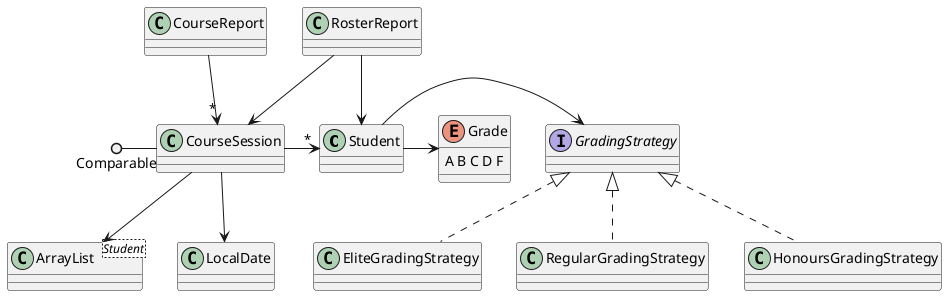 @startuml
class Student{}
interface GradingStrategy{}
class RegularGradingStrategy implements GradingStrategy{}
class HonoursGradingStrategy implements GradingStrategy{}
class EliteGradingStrategy implements GradingStrategy{}
enum Grade{
 A B C D F
}

class LocalDate{}
class CourseSession {}
class ArrayList<Student>{}
class RosterReport{}
class CourseReport{
}

Student -right-> GradingStrategy
Student -right-> Grade

Comparable ()- CourseSession
CourseSession -right-> "*" Student
CourseSession -down-> ArrayList
CourseSession --> LocalDate
CourseReport --> "*" CourseSession

RosterReport --> CourseSession
RosterReport --> Student

@enduml
